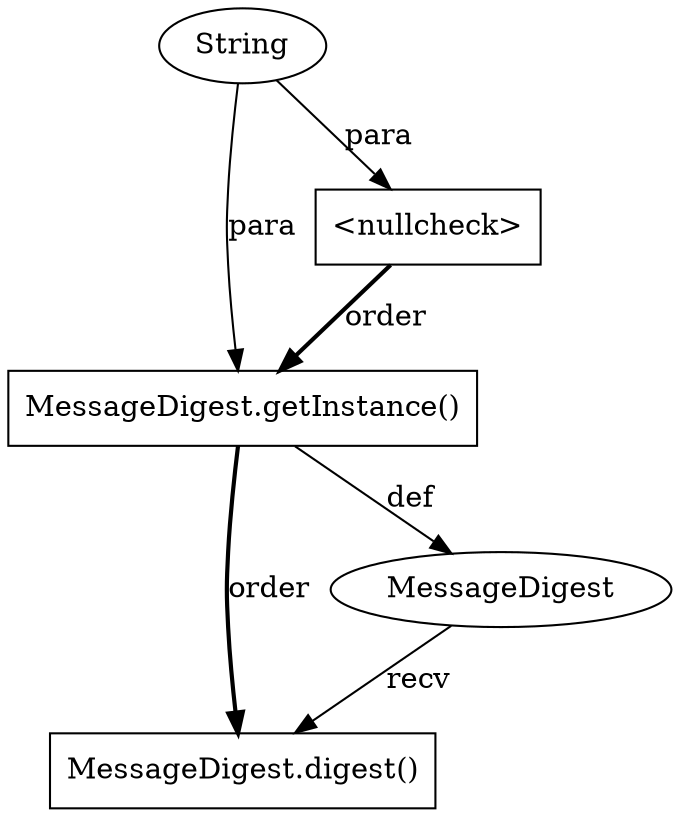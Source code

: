 digraph "AUG" {

  1 [ label="MessageDigest.digest()" shape="box" ];
  2 [ label="MessageDigest" shape="ellipse" ];
  3 [ label="MessageDigest.getInstance()" shape="box" ];
  4 [ label="String" shape="ellipse" ];
  5 [ label="<nullcheck>" shape="box" ];
  3 -> 1 [ label="order" style="bold" ];
  2 -> 1 [ label="recv" style="solid" ];
  3 -> 2 [ label="def" style="solid" ];
  4 -> 3 [ label="para" style="solid" ];
  4 -> 5 [ label="para" style="solid" ];
  5 -> 3 [ label="order" style="bold" ];
}
